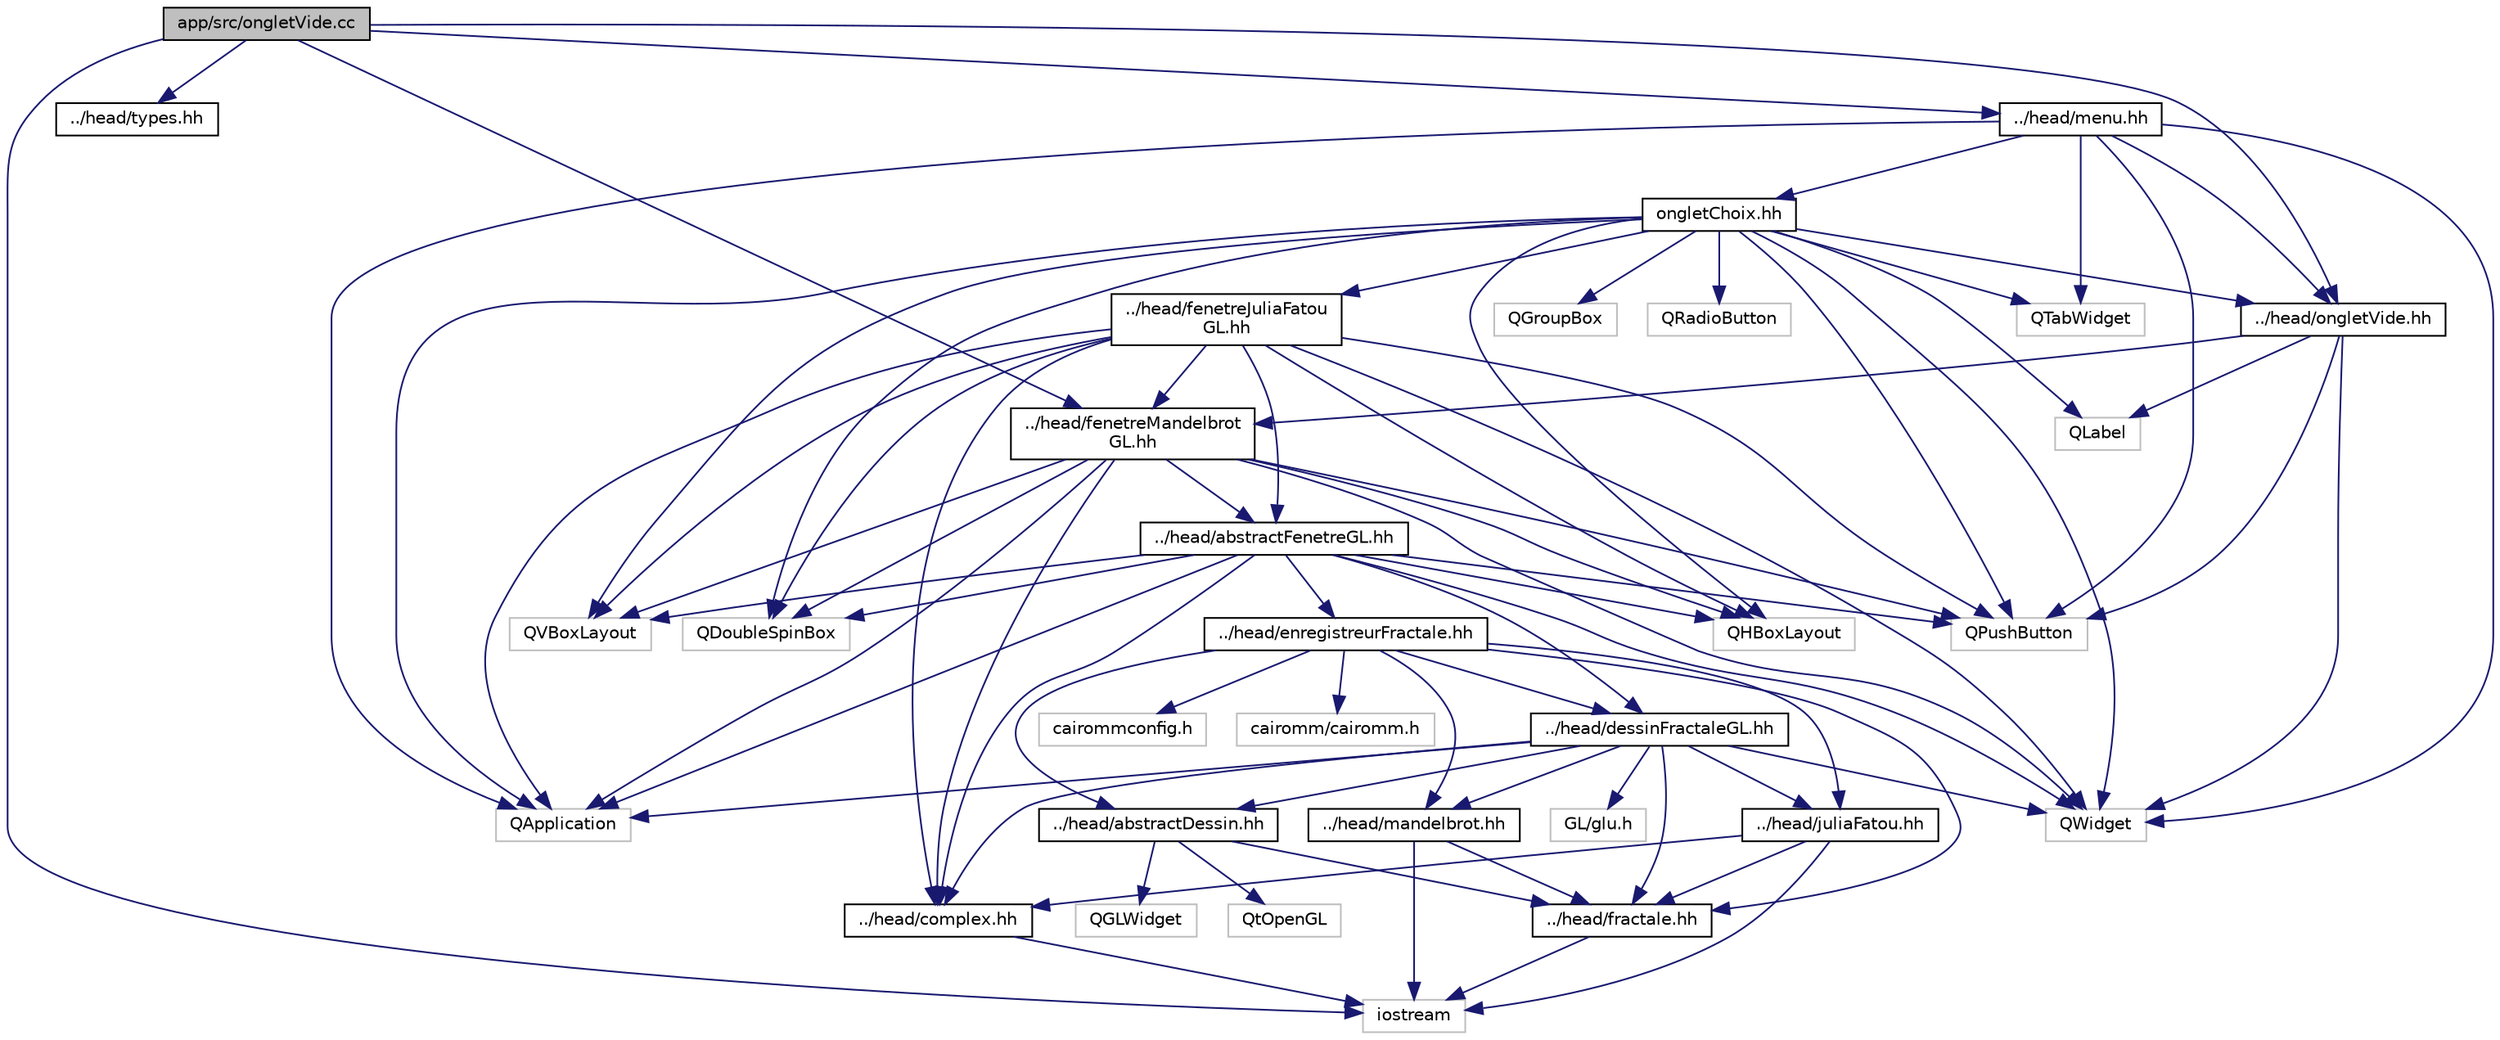 digraph "app/src/ongletVide.cc"
{
  edge [fontname="Helvetica",fontsize="10",labelfontname="Helvetica",labelfontsize="10"];
  node [fontname="Helvetica",fontsize="10",shape=record];
  Node0 [label="app/src/ongletVide.cc",height=0.2,width=0.4,color="black", fillcolor="grey75", style="filled", fontcolor="black"];
  Node0 -> Node1 [color="midnightblue",fontsize="10",style="solid"];
  Node1 [label="iostream",height=0.2,width=0.4,color="grey75", fillcolor="white", style="filled"];
  Node0 -> Node2 [color="midnightblue",fontsize="10",style="solid"];
  Node2 [label="../head/types.hh",height=0.2,width=0.4,color="black", fillcolor="white", style="filled",URL="$types_8hh.html",tooltip="contient les constantes du projet "];
  Node0 -> Node3 [color="midnightblue",fontsize="10",style="solid"];
  Node3 [label="../head/ongletVide.hh",height=0.2,width=0.4,color="black", fillcolor="white", style="filled",URL="$ongletVide_8hh.html",tooltip="contient les definitions des methodes et des fonctions concernant la classe OngletVide ..."];
  Node3 -> Node4 [color="midnightblue",fontsize="10",style="solid"];
  Node4 [label="QWidget",height=0.2,width=0.4,color="grey75", fillcolor="white", style="filled"];
  Node3 -> Node5 [color="midnightblue",fontsize="10",style="solid"];
  Node5 [label="QPushButton",height=0.2,width=0.4,color="grey75", fillcolor="white", style="filled"];
  Node3 -> Node6 [color="midnightblue",fontsize="10",style="solid"];
  Node6 [label="QLabel",height=0.2,width=0.4,color="grey75", fillcolor="white", style="filled"];
  Node3 -> Node7 [color="midnightblue",fontsize="10",style="solid"];
  Node7 [label="../head/fenetreMandelbrot\lGL.hh",height=0.2,width=0.4,color="black", fillcolor="white", style="filled",URL="$fenetreMandelbrotGL_8hh.html",tooltip="contient la defintion de la classe FenetreMandelbrotGL "];
  Node7 -> Node8 [color="midnightblue",fontsize="10",style="solid"];
  Node8 [label="../head/abstractFenetreGL.hh",height=0.2,width=0.4,color="black", fillcolor="white", style="filled",URL="$abstractFenetreGL_8hh.html",tooltip="contient la defintion de la classe AbstractFenetreGL "];
  Node8 -> Node9 [color="midnightblue",fontsize="10",style="solid"];
  Node9 [label="../head/complex.hh",height=0.2,width=0.4,color="black", fillcolor="white", style="filled",URL="$complex_8hh.html",tooltip="contient les definitions des methodes et des fonctions concernant la classe Complex ..."];
  Node9 -> Node1 [color="midnightblue",fontsize="10",style="solid"];
  Node8 -> Node10 [color="midnightblue",fontsize="10",style="solid"];
  Node10 [label="../head/enregistreurFractale.hh",height=0.2,width=0.4,color="black", fillcolor="white", style="filled",URL="$enregistreurFractale_8hh.html",tooltip="contient la definition de la classe EnregistreurFractale "];
  Node10 -> Node11 [color="midnightblue",fontsize="10",style="solid"];
  Node11 [label="../head/fractale.hh",height=0.2,width=0.4,color="black", fillcolor="white", style="filled",URL="$fractale_8hh.html",tooltip="contient les definitions des methodes et des fonctions concernant la classe Fractale ..."];
  Node11 -> Node1 [color="midnightblue",fontsize="10",style="solid"];
  Node10 -> Node12 [color="midnightblue",fontsize="10",style="solid"];
  Node12 [label="../head/mandelbrot.hh",height=0.2,width=0.4,color="black", fillcolor="white", style="filled",URL="$mandelbrot_8hh.html",tooltip="contient la definition de la classe Mandelbrot "];
  Node12 -> Node1 [color="midnightblue",fontsize="10",style="solid"];
  Node12 -> Node11 [color="midnightblue",fontsize="10",style="solid"];
  Node10 -> Node13 [color="midnightblue",fontsize="10",style="solid"];
  Node13 [label="../head/juliaFatou.hh",height=0.2,width=0.4,color="black", fillcolor="white", style="filled",URL="$juliaFatou_8hh.html",tooltip="contient la definition de la classe JuliaFatou "];
  Node13 -> Node11 [color="midnightblue",fontsize="10",style="solid"];
  Node13 -> Node9 [color="midnightblue",fontsize="10",style="solid"];
  Node13 -> Node1 [color="midnightblue",fontsize="10",style="solid"];
  Node10 -> Node14 [color="midnightblue",fontsize="10",style="solid"];
  Node14 [label="../head/dessinFractaleGL.hh",height=0.2,width=0.4,color="black", fillcolor="white", style="filled",URL="$dessinFractaleGL_8hh.html",tooltip="contient la definition de la classe DessinFractaleGL "];
  Node14 -> Node15 [color="midnightblue",fontsize="10",style="solid"];
  Node15 [label="QApplication",height=0.2,width=0.4,color="grey75", fillcolor="white", style="filled"];
  Node14 -> Node4 [color="midnightblue",fontsize="10",style="solid"];
  Node14 -> Node16 [color="midnightblue",fontsize="10",style="solid"];
  Node16 [label="GL/glu.h",height=0.2,width=0.4,color="grey75", fillcolor="white", style="filled"];
  Node14 -> Node9 [color="midnightblue",fontsize="10",style="solid"];
  Node14 -> Node11 [color="midnightblue",fontsize="10",style="solid"];
  Node14 -> Node12 [color="midnightblue",fontsize="10",style="solid"];
  Node14 -> Node13 [color="midnightblue",fontsize="10",style="solid"];
  Node14 -> Node17 [color="midnightblue",fontsize="10",style="solid"];
  Node17 [label="../head/abstractDessin.hh",height=0.2,width=0.4,color="black", fillcolor="white", style="filled",URL="$abstractDessin_8hh.html",tooltip="contient la defintion de la classe AbstractDessin "];
  Node17 -> Node18 [color="midnightblue",fontsize="10",style="solid"];
  Node18 [label="QtOpenGL",height=0.2,width=0.4,color="grey75", fillcolor="white", style="filled"];
  Node17 -> Node19 [color="midnightblue",fontsize="10",style="solid"];
  Node19 [label="QGLWidget",height=0.2,width=0.4,color="grey75", fillcolor="white", style="filled"];
  Node17 -> Node11 [color="midnightblue",fontsize="10",style="solid"];
  Node10 -> Node17 [color="midnightblue",fontsize="10",style="solid"];
  Node10 -> Node20 [color="midnightblue",fontsize="10",style="solid"];
  Node20 [label="cairommconfig.h",height=0.2,width=0.4,color="grey75", fillcolor="white", style="filled"];
  Node10 -> Node21 [color="midnightblue",fontsize="10",style="solid"];
  Node21 [label="cairomm/cairomm.h",height=0.2,width=0.4,color="grey75", fillcolor="white", style="filled"];
  Node8 -> Node14 [color="midnightblue",fontsize="10",style="solid"];
  Node8 -> Node15 [color="midnightblue",fontsize="10",style="solid"];
  Node8 -> Node4 [color="midnightblue",fontsize="10",style="solid"];
  Node8 -> Node5 [color="midnightblue",fontsize="10",style="solid"];
  Node8 -> Node22 [color="midnightblue",fontsize="10",style="solid"];
  Node22 [label="QHBoxLayout",height=0.2,width=0.4,color="grey75", fillcolor="white", style="filled"];
  Node8 -> Node23 [color="midnightblue",fontsize="10",style="solid"];
  Node23 [label="QVBoxLayout",height=0.2,width=0.4,color="grey75", fillcolor="white", style="filled"];
  Node8 -> Node24 [color="midnightblue",fontsize="10",style="solid"];
  Node24 [label="QDoubleSpinBox",height=0.2,width=0.4,color="grey75", fillcolor="white", style="filled"];
  Node7 -> Node9 [color="midnightblue",fontsize="10",style="solid"];
  Node7 -> Node15 [color="midnightblue",fontsize="10",style="solid"];
  Node7 -> Node4 [color="midnightblue",fontsize="10",style="solid"];
  Node7 -> Node5 [color="midnightblue",fontsize="10",style="solid"];
  Node7 -> Node22 [color="midnightblue",fontsize="10",style="solid"];
  Node7 -> Node23 [color="midnightblue",fontsize="10",style="solid"];
  Node7 -> Node24 [color="midnightblue",fontsize="10",style="solid"];
  Node0 -> Node25 [color="midnightblue",fontsize="10",style="solid"];
  Node25 [label="../head/menu.hh",height=0.2,width=0.4,color="black", fillcolor="white", style="filled",URL="$menu_8hh.html",tooltip="contient les definitions des methodes et des fonctions concernant la classe Menu "];
  Node25 -> Node3 [color="midnightblue",fontsize="10",style="solid"];
  Node25 -> Node26 [color="midnightblue",fontsize="10",style="solid"];
  Node26 [label="ongletChoix.hh",height=0.2,width=0.4,color="black", fillcolor="white", style="filled",URL="$ongletChoix_8hh.html",tooltip="contient les definitions des methodes et des fonctions concernant la classe OngletChoix ..."];
  Node26 -> Node3 [color="midnightblue",fontsize="10",style="solid"];
  Node26 -> Node27 [color="midnightblue",fontsize="10",style="solid"];
  Node27 [label="../head/fenetreJuliaFatou\lGL.hh",height=0.2,width=0.4,color="black", fillcolor="white", style="filled",URL="$fenetreJuliaFatouGL_8hh.html",tooltip="contient la definition de la classe FenetreJuliaFatouGL "];
  Node27 -> Node7 [color="midnightblue",fontsize="10",style="solid"];
  Node27 -> Node8 [color="midnightblue",fontsize="10",style="solid"];
  Node27 -> Node9 [color="midnightblue",fontsize="10",style="solid"];
  Node27 -> Node15 [color="midnightblue",fontsize="10",style="solid"];
  Node27 -> Node4 [color="midnightblue",fontsize="10",style="solid"];
  Node27 -> Node5 [color="midnightblue",fontsize="10",style="solid"];
  Node27 -> Node22 [color="midnightblue",fontsize="10",style="solid"];
  Node27 -> Node23 [color="midnightblue",fontsize="10",style="solid"];
  Node27 -> Node24 [color="midnightblue",fontsize="10",style="solid"];
  Node26 -> Node15 [color="midnightblue",fontsize="10",style="solid"];
  Node26 -> Node4 [color="midnightblue",fontsize="10",style="solid"];
  Node26 -> Node5 [color="midnightblue",fontsize="10",style="solid"];
  Node26 -> Node28 [color="midnightblue",fontsize="10",style="solid"];
  Node28 [label="QTabWidget",height=0.2,width=0.4,color="grey75", fillcolor="white", style="filled"];
  Node26 -> Node6 [color="midnightblue",fontsize="10",style="solid"];
  Node26 -> Node29 [color="midnightblue",fontsize="10",style="solid"];
  Node29 [label="QGroupBox",height=0.2,width=0.4,color="grey75", fillcolor="white", style="filled"];
  Node26 -> Node30 [color="midnightblue",fontsize="10",style="solid"];
  Node30 [label="QRadioButton",height=0.2,width=0.4,color="grey75", fillcolor="white", style="filled"];
  Node26 -> Node23 [color="midnightblue",fontsize="10",style="solid"];
  Node26 -> Node22 [color="midnightblue",fontsize="10",style="solid"];
  Node26 -> Node24 [color="midnightblue",fontsize="10",style="solid"];
  Node25 -> Node15 [color="midnightblue",fontsize="10",style="solid"];
  Node25 -> Node4 [color="midnightblue",fontsize="10",style="solid"];
  Node25 -> Node5 [color="midnightblue",fontsize="10",style="solid"];
  Node25 -> Node28 [color="midnightblue",fontsize="10",style="solid"];
  Node0 -> Node7 [color="midnightblue",fontsize="10",style="solid"];
}
